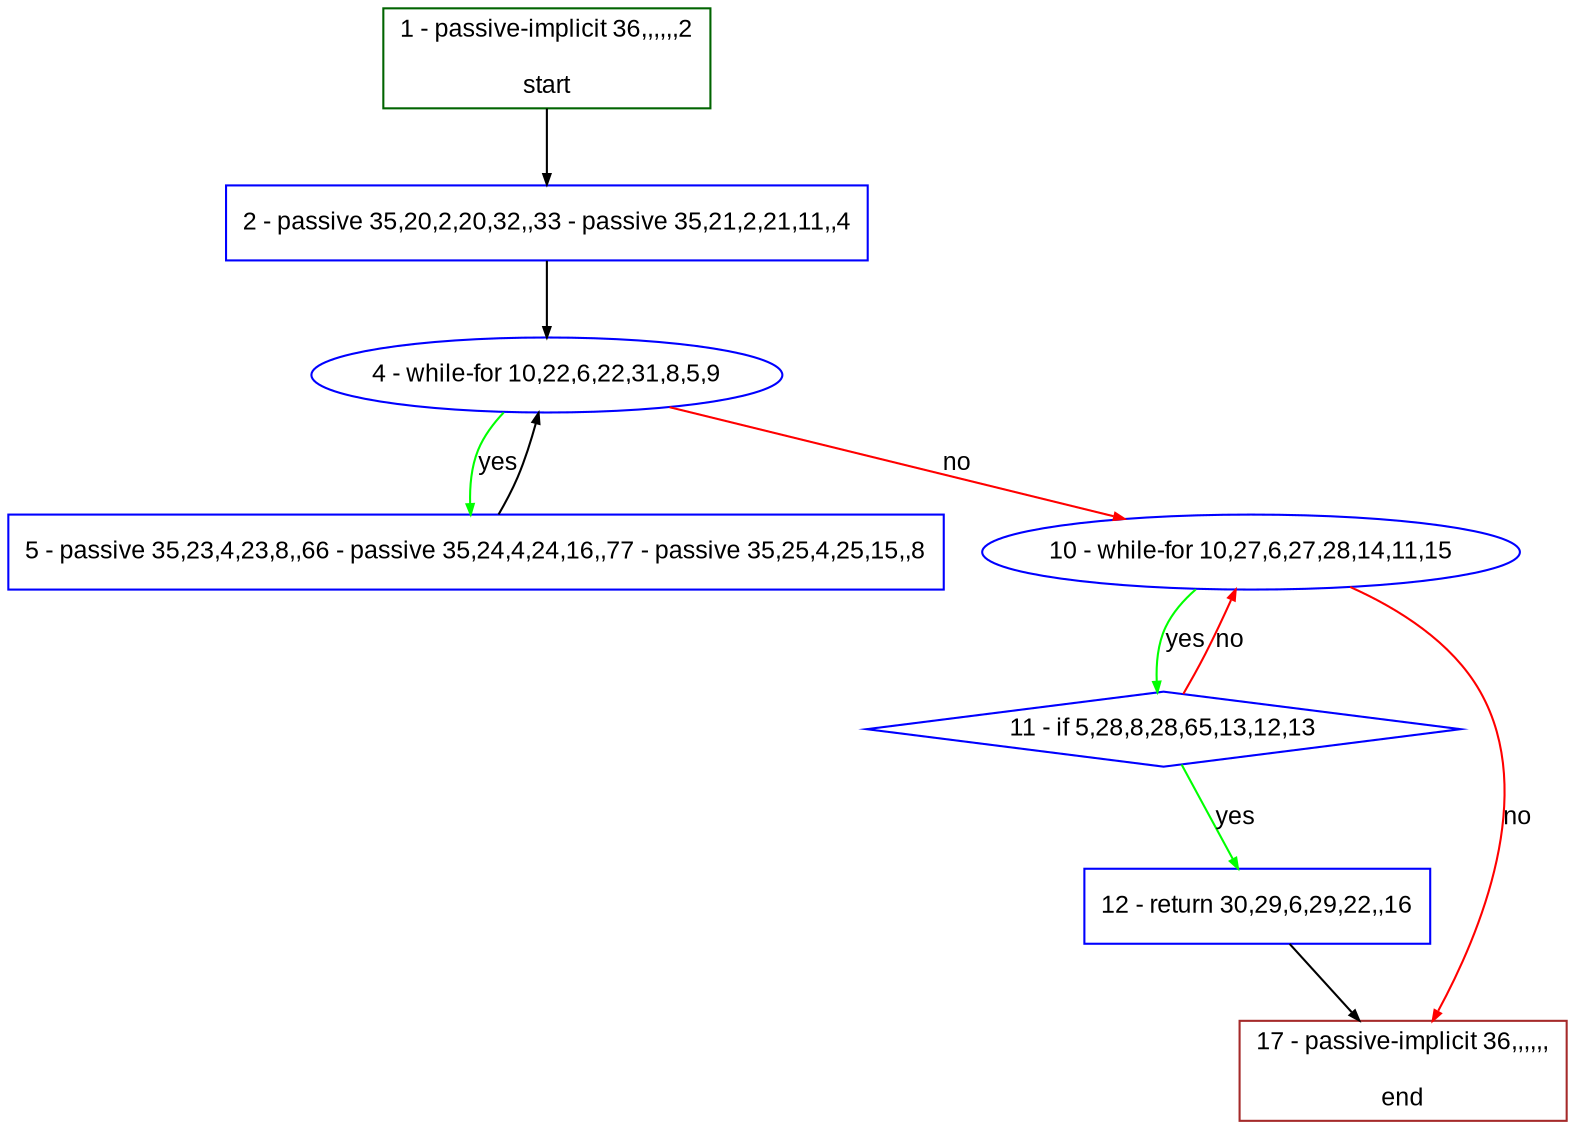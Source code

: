 digraph "" {
  graph [bgcolor="white", fillcolor="#FFFFCC", pack="true", packmode="clust", fontname="Arial", label="", fontsize="12", compound="true", style="rounded,filled"];
  node [node_initialized="no", fillcolor="white", fontname="Arial", label="", color="grey", fontsize="12", fixedsize="false", compound="true", shape="rectangle", style="filled"];
  edge [arrowtail="none", lhead="", fontcolor="black", fontname="Arial", label="", color="black", fontsize="12", arrowhead="normal", arrowsize="0.5", compound="true", ltail="", dir="forward"];
  __N1 [fillcolor="#ffffff", label="2 - passive 35,20,2,20,32,,33 - passive 35,21,2,21,11,,4", color="#0000ff", shape="box", style="filled"];
  __N2 [fillcolor="#ffffff", label="1 - passive-implicit 36,,,,,,2\n\nstart", color="#006400", shape="box", style="filled"];
  __N3 [fillcolor="#ffffff", label="4 - while-for 10,22,6,22,31,8,5,9", color="#0000ff", shape="oval", style="filled"];
  __N4 [fillcolor="#ffffff", label="5 - passive 35,23,4,23,8,,66 - passive 35,24,4,24,16,,77 - passive 35,25,4,25,15,,8", color="#0000ff", shape="box", style="filled"];
  __N5 [fillcolor="#ffffff", label="10 - while-for 10,27,6,27,28,14,11,15", color="#0000ff", shape="oval", style="filled"];
  __N6 [fillcolor="#ffffff", label="11 - if 5,28,8,28,65,13,12,13", color="#0000ff", shape="diamond", style="filled"];
  __N7 [fillcolor="#ffffff", label="17 - passive-implicit 36,,,,,,\n\nend", color="#a52a2a", shape="box", style="filled"];
  __N8 [fillcolor="#ffffff", label="12 - return 30,29,6,29,22,,16", color="#0000ff", shape="box", style="filled"];
  __N2 -> __N1 [arrowtail="none", color="#000000", label="", arrowhead="normal", dir="forward"];
  __N1 -> __N3 [arrowtail="none", color="#000000", label="", arrowhead="normal", dir="forward"];
  __N3 -> __N4 [arrowtail="none", color="#00ff00", label="yes", arrowhead="normal", dir="forward"];
  __N4 -> __N3 [arrowtail="none", color="#000000", label="", arrowhead="normal", dir="forward"];
  __N3 -> __N5 [arrowtail="none", color="#ff0000", label="no", arrowhead="normal", dir="forward"];
  __N5 -> __N6 [arrowtail="none", color="#00ff00", label="yes", arrowhead="normal", dir="forward"];
  __N6 -> __N5 [arrowtail="none", color="#ff0000", label="no", arrowhead="normal", dir="forward"];
  __N5 -> __N7 [arrowtail="none", color="#ff0000", label="no", arrowhead="normal", dir="forward"];
  __N6 -> __N8 [arrowtail="none", color="#00ff00", label="yes", arrowhead="normal", dir="forward"];
  __N8 -> __N7 [arrowtail="none", color="#000000", label="", arrowhead="normal", dir="forward"];
}
